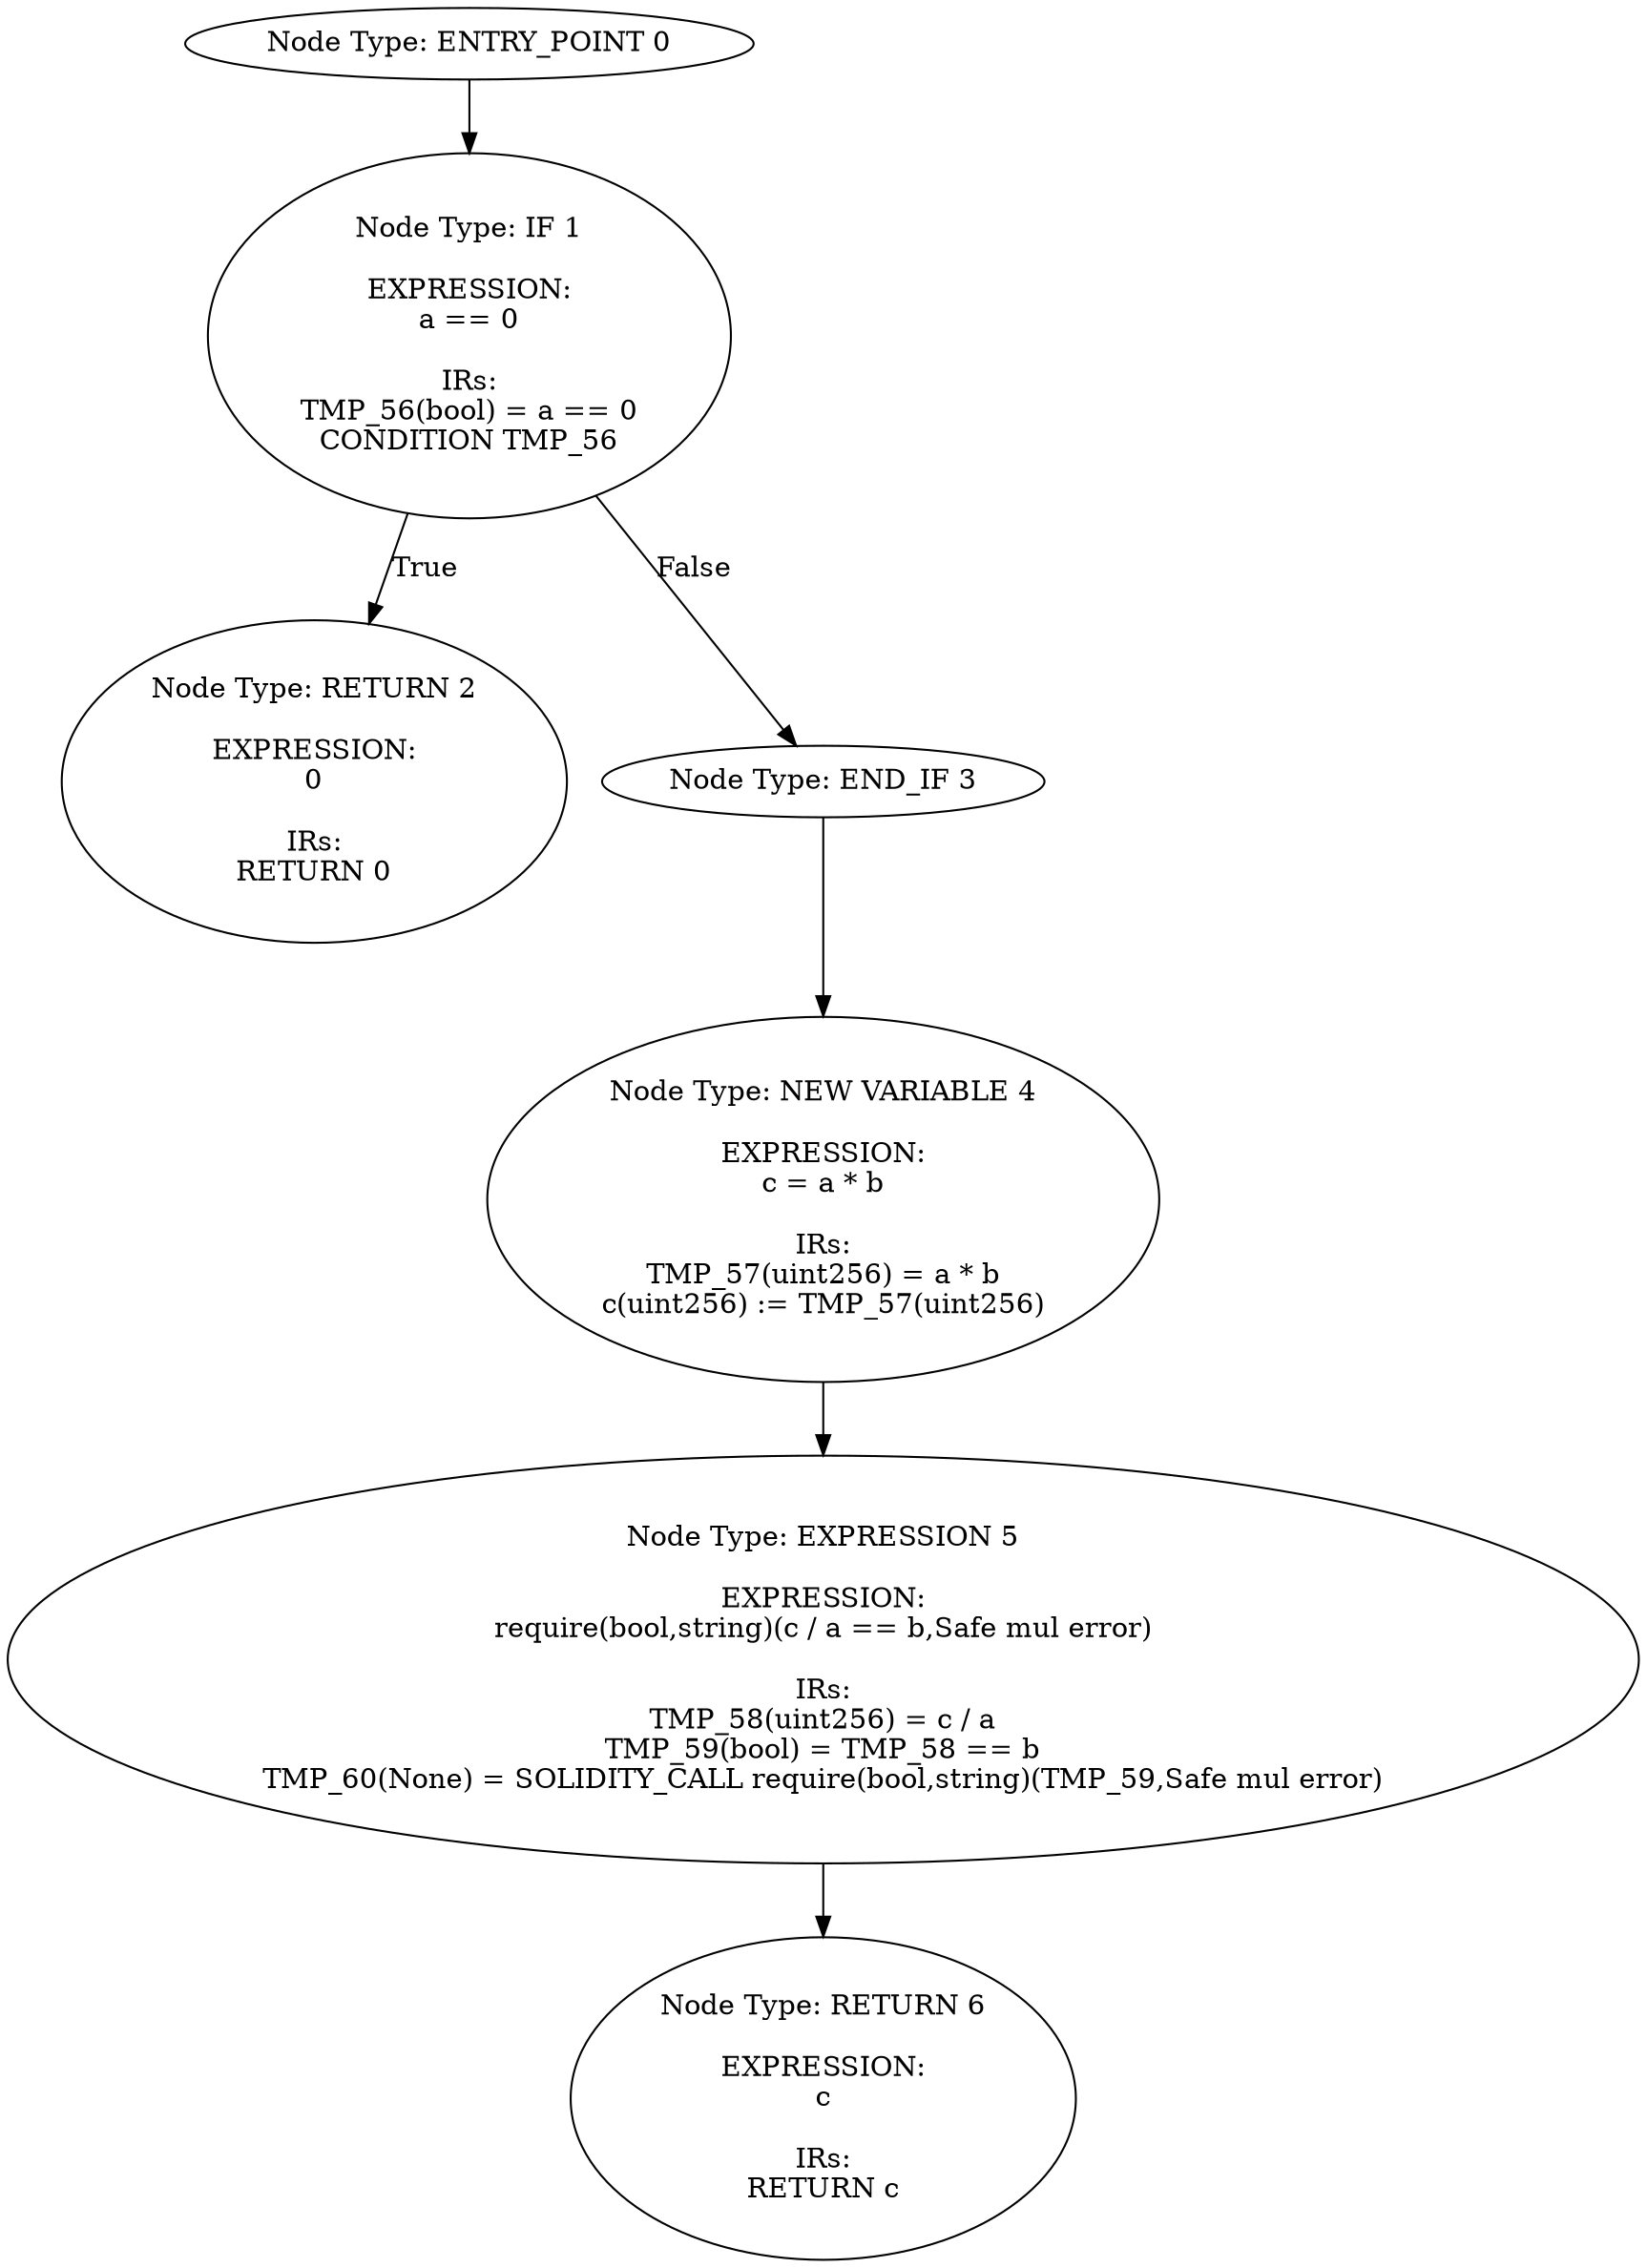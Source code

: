 digraph{
0[label="Node Type: ENTRY_POINT 0
"];
0->1;
1[label="Node Type: IF 1

EXPRESSION:
a == 0

IRs:
TMP_56(bool) = a == 0
CONDITION TMP_56"];
1->2[label="True"];
1->3[label="False"];
2[label="Node Type: RETURN 2

EXPRESSION:
0

IRs:
RETURN 0"];
3[label="Node Type: END_IF 3
"];
3->4;
4[label="Node Type: NEW VARIABLE 4

EXPRESSION:
c = a * b

IRs:
TMP_57(uint256) = a * b
c(uint256) := TMP_57(uint256)"];
4->5;
5[label="Node Type: EXPRESSION 5

EXPRESSION:
require(bool,string)(c / a == b,Safe mul error)

IRs:
TMP_58(uint256) = c / a
TMP_59(bool) = TMP_58 == b
TMP_60(None) = SOLIDITY_CALL require(bool,string)(TMP_59,Safe mul error)"];
5->6;
6[label="Node Type: RETURN 6

EXPRESSION:
c

IRs:
RETURN c"];
}
